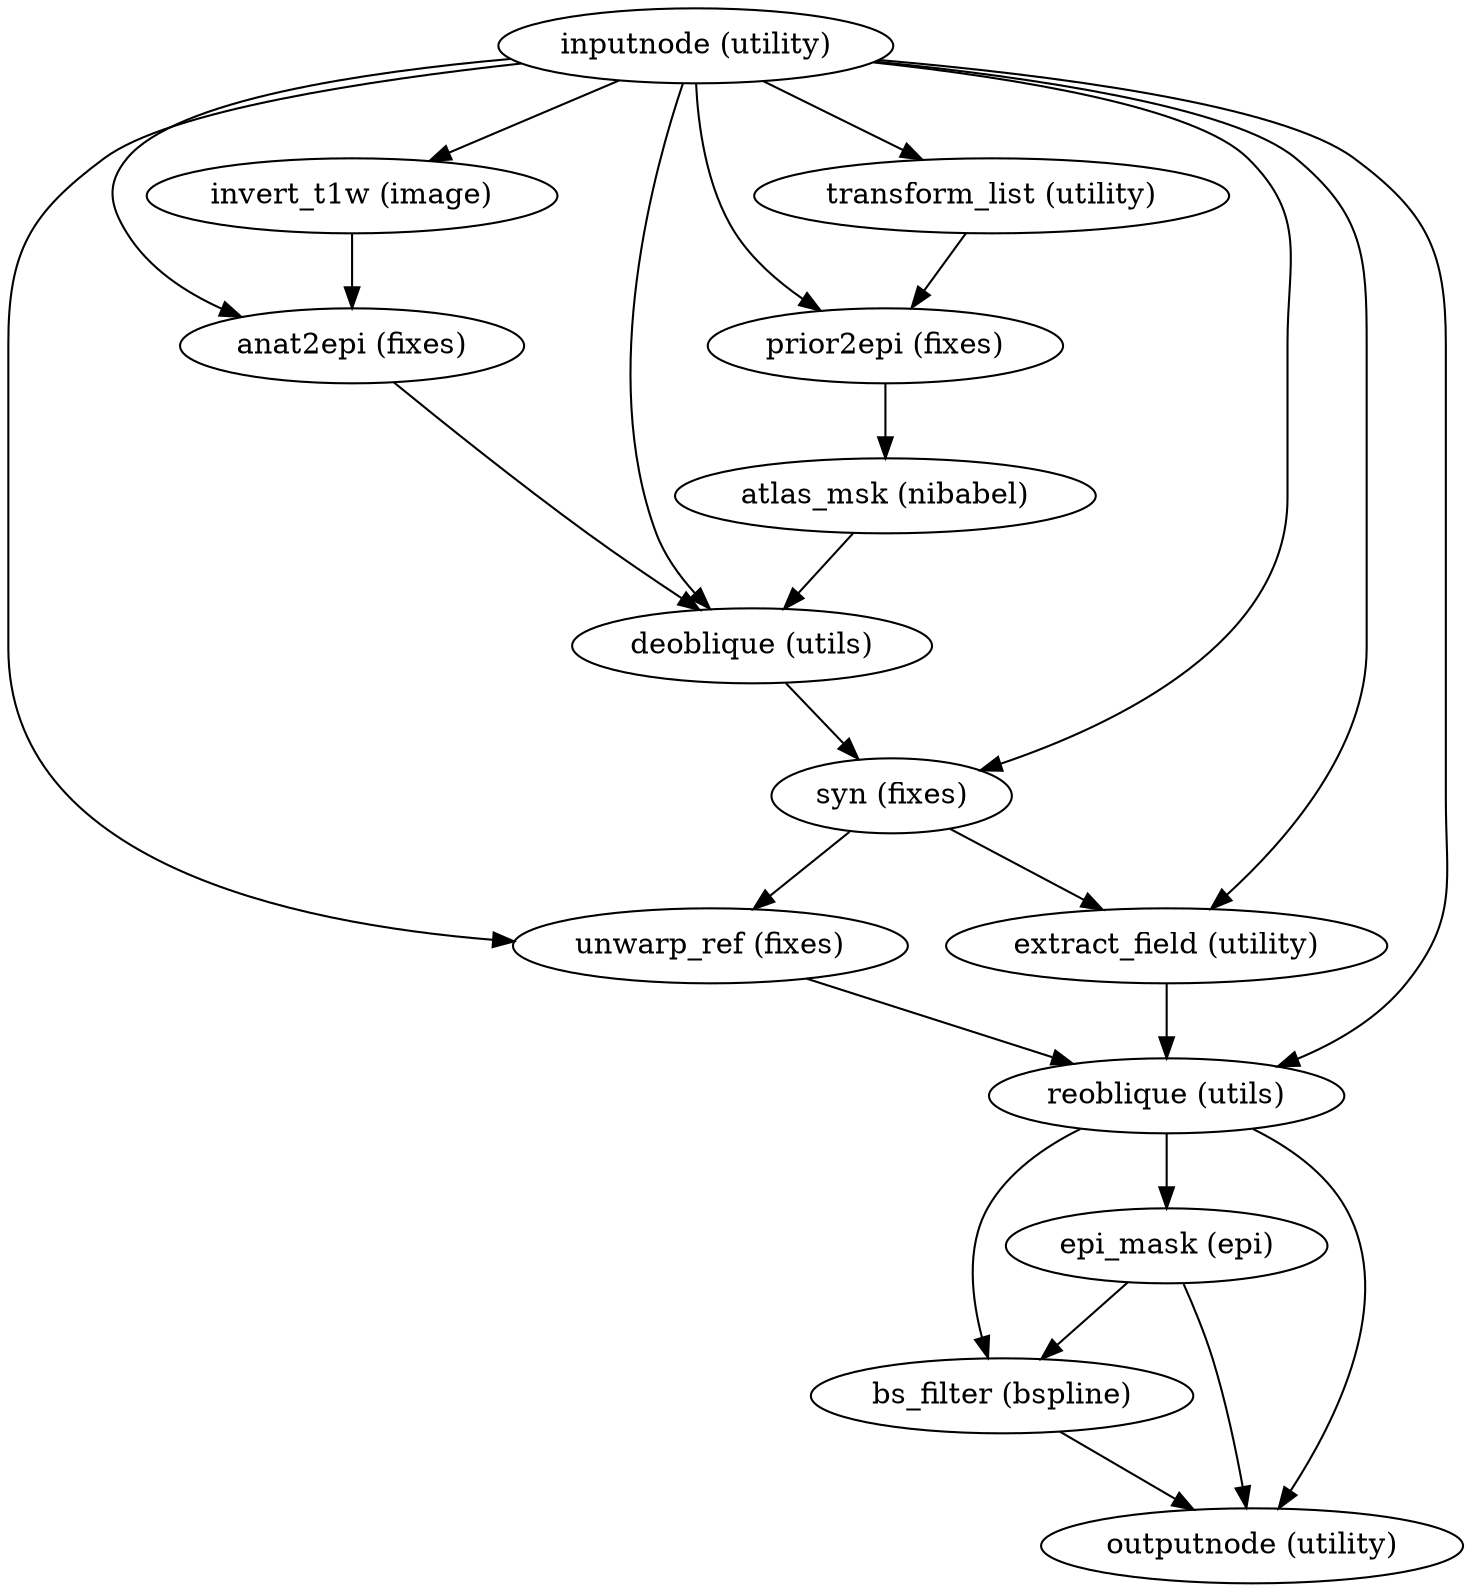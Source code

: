 strict digraph  {
"inputnode (utility)";
"transform_list (utility)";
"invert_t1w (image)";
"anat2epi (fixes)";
"deoblique (utils)";
"reoblique (utils)";
"syn (fixes)";
"unwarp_ref (fixes)";
"prior2epi (fixes)";
"extract_field (utility)";
"epi_mask (epi)";
"bs_filter (bspline)";
"outputnode (utility)";
"atlas_msk (nibabel)";
"inputnode (utility)" -> "transform_list (utility)";
"inputnode (utility)" -> "invert_t1w (image)";
"inputnode (utility)" -> "anat2epi (fixes)";
"inputnode (utility)" -> "deoblique (utils)";
"inputnode (utility)" -> "reoblique (utils)";
"inputnode (utility)" -> "syn (fixes)";
"inputnode (utility)" -> "unwarp_ref (fixes)";
"inputnode (utility)" -> "prior2epi (fixes)";
"inputnode (utility)" -> "extract_field (utility)";
"transform_list (utility)" -> "prior2epi (fixes)";
"invert_t1w (image)" -> "anat2epi (fixes)";
"anat2epi (fixes)" -> "deoblique (utils)";
"deoblique (utils)" -> "syn (fixes)";
"reoblique (utils)" -> "epi_mask (epi)";
"reoblique (utils)" -> "bs_filter (bspline)";
"reoblique (utils)" -> "outputnode (utility)";
"syn (fixes)" -> "extract_field (utility)";
"syn (fixes)" -> "unwarp_ref (fixes)";
"unwarp_ref (fixes)" -> "reoblique (utils)";
"prior2epi (fixes)" -> "atlas_msk (nibabel)";
"extract_field (utility)" -> "reoblique (utils)";
"epi_mask (epi)" -> "bs_filter (bspline)";
"epi_mask (epi)" -> "outputnode (utility)";
"bs_filter (bspline)" -> "outputnode (utility)";
"atlas_msk (nibabel)" -> "deoblique (utils)";
}
